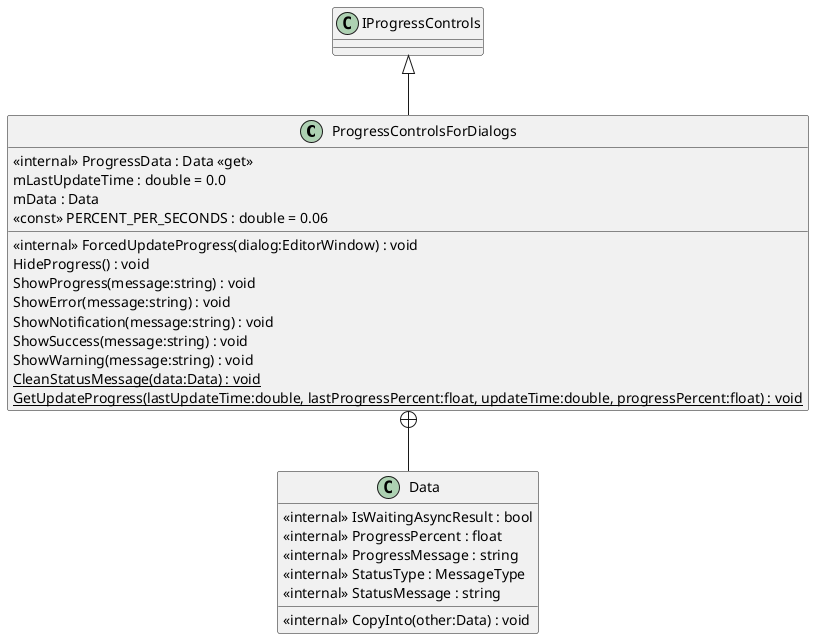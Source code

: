 @startuml
class ProgressControlsForDialogs {
    <<internal>> ProgressData : Data <<get>>
    <<internal>> ForcedUpdateProgress(dialog:EditorWindow) : void
    HideProgress() : void
    ShowProgress(message:string) : void
    ShowError(message:string) : void
    ShowNotification(message:string) : void
    ShowSuccess(message:string) : void
    ShowWarning(message:string) : void
    {static} CleanStatusMessage(data:Data) : void
    {static} GetUpdateProgress(lastUpdateTime:double, lastProgressPercent:float, updateTime:double, progressPercent:float) : void
    mLastUpdateTime : double = 0.0
    mData : Data
    <<const>> PERCENT_PER_SECONDS : double = 0.06
}
class Data {
    <<internal>> IsWaitingAsyncResult : bool
    <<internal>> ProgressPercent : float
    <<internal>> ProgressMessage : string
    <<internal>> StatusType : MessageType
    <<internal>> StatusMessage : string
    <<internal>> CopyInto(other:Data) : void
}
IProgressControls <|-- ProgressControlsForDialogs
ProgressControlsForDialogs +-- Data
@enduml
